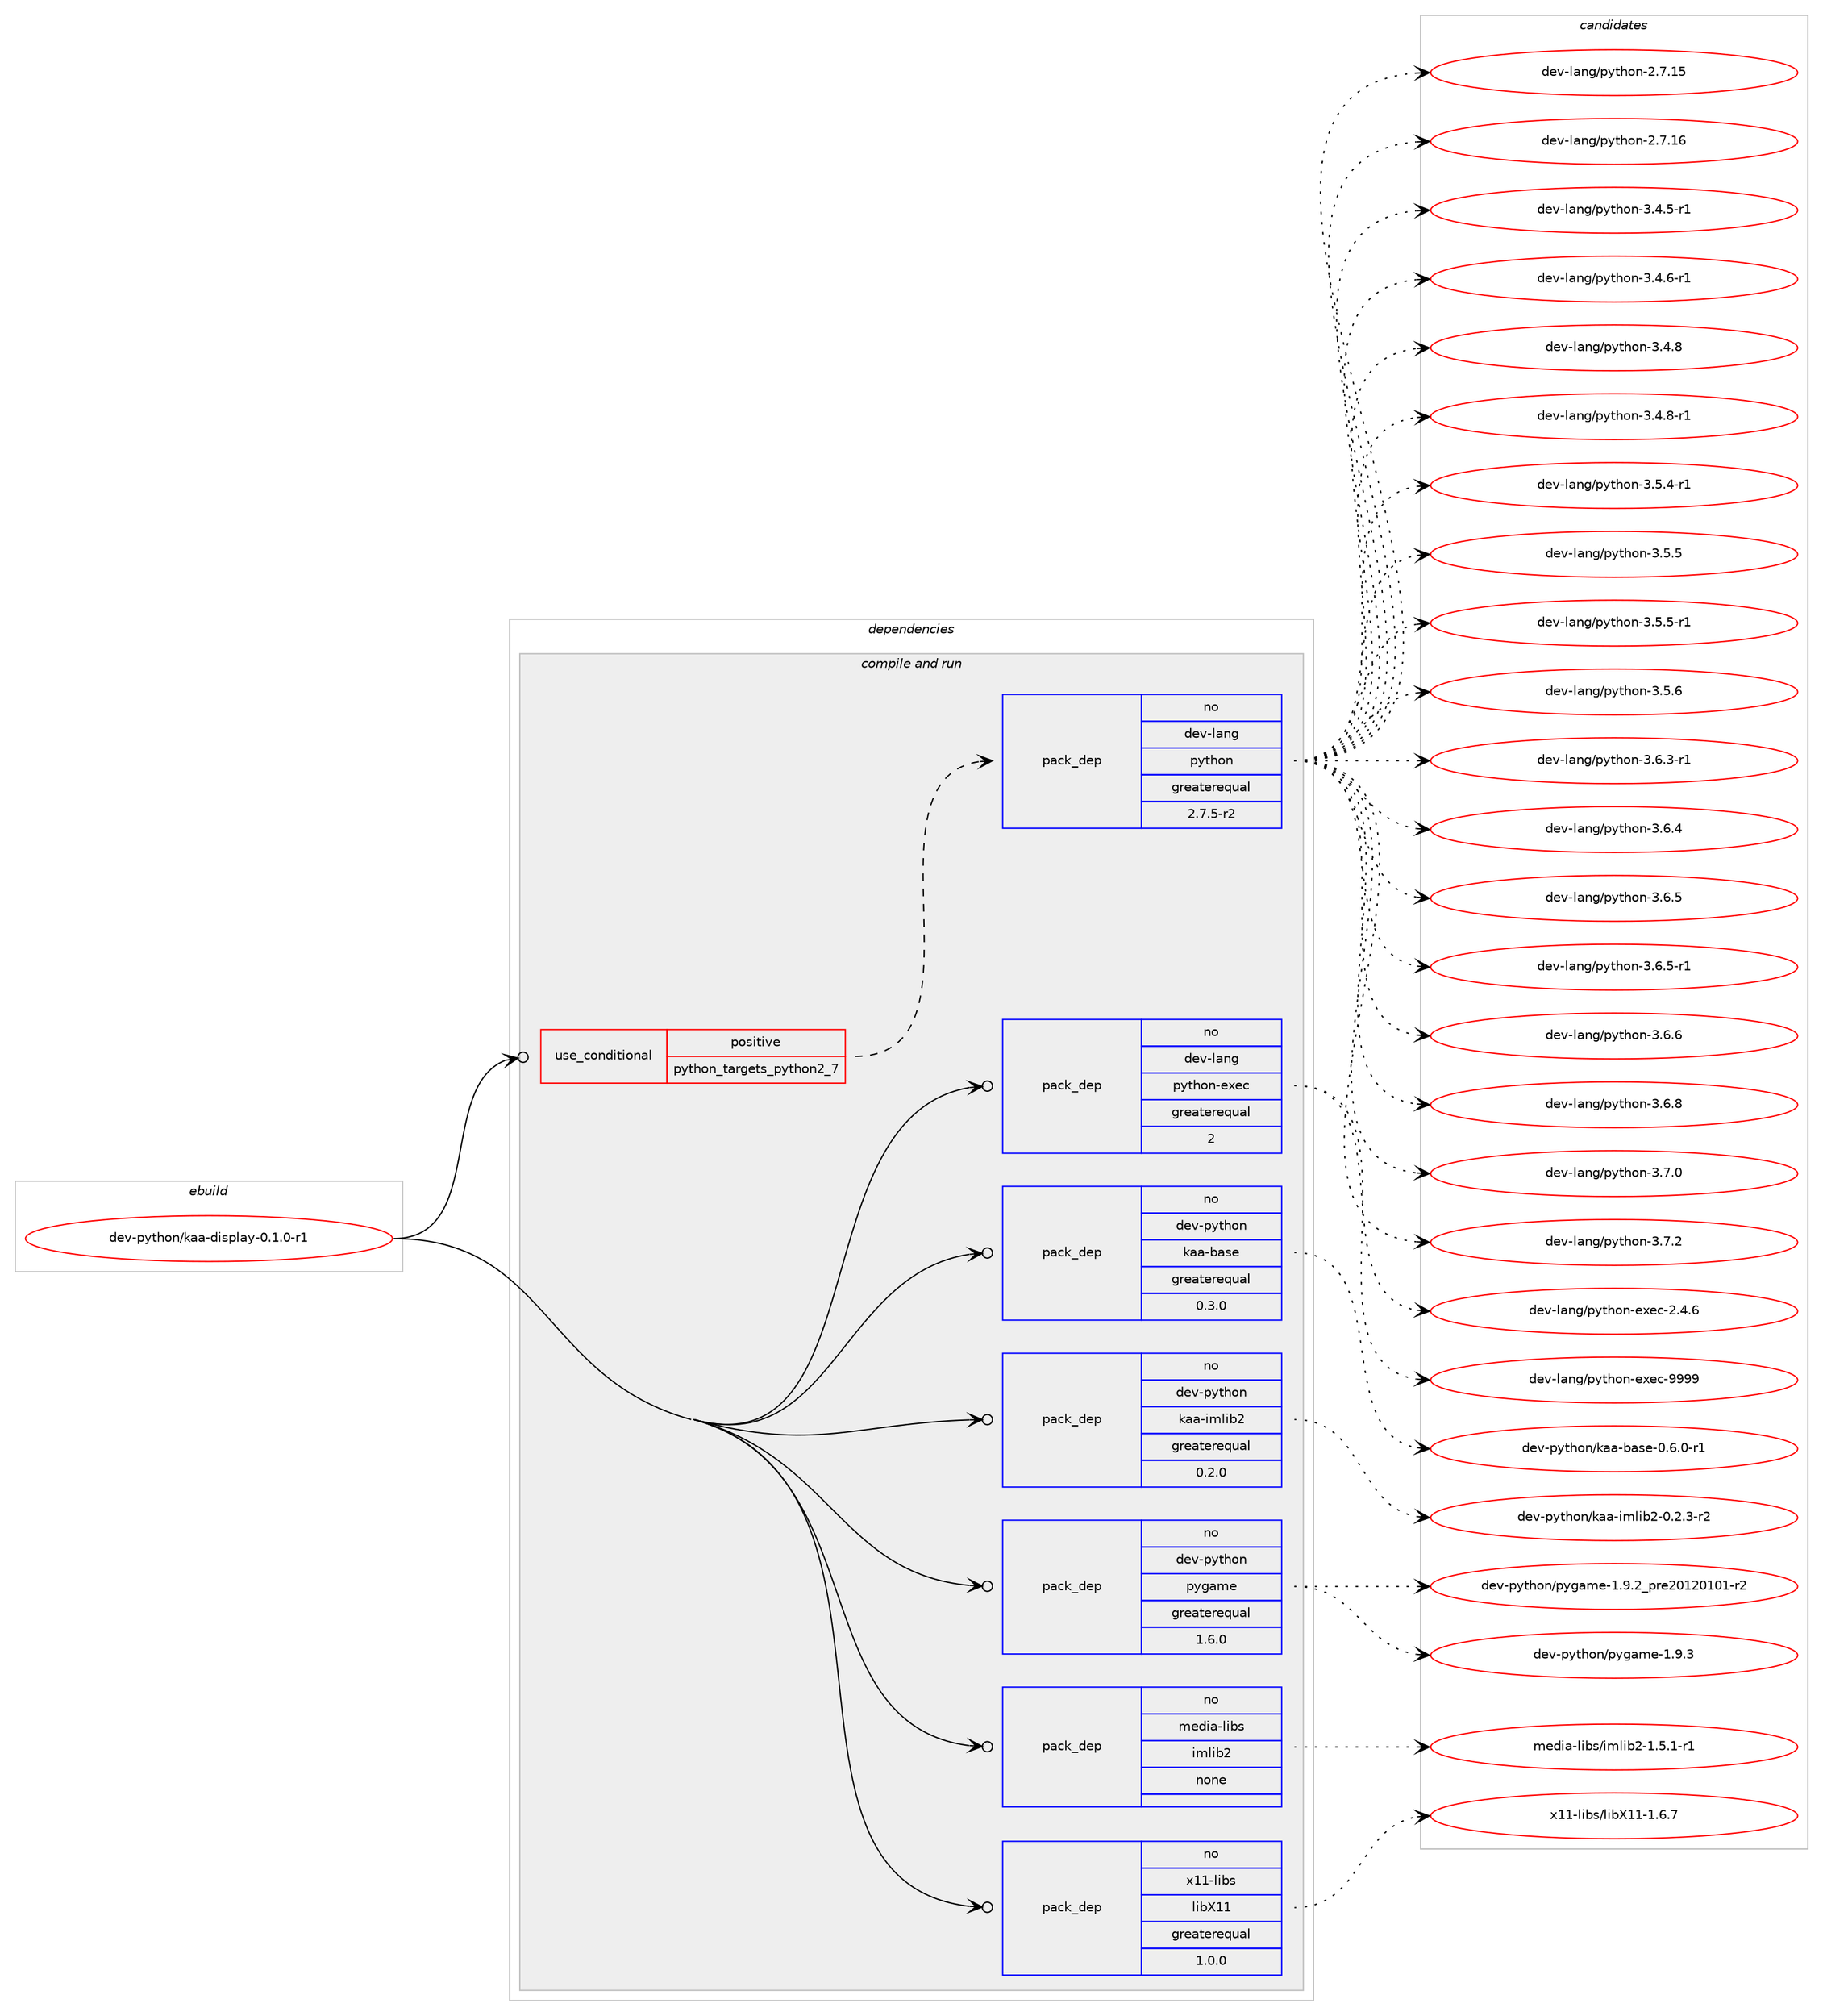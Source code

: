 digraph prolog {

# *************
# Graph options
# *************

newrank=true;
concentrate=true;
compound=true;
graph [rankdir=LR,fontname=Helvetica,fontsize=10,ranksep=1.5];#, ranksep=2.5, nodesep=0.2];
edge  [arrowhead=vee];
node  [fontname=Helvetica,fontsize=10];

# **********
# The ebuild
# **********

subgraph cluster_leftcol {
color=gray;
rank=same;
label=<<i>ebuild</i>>;
id [label="dev-python/kaa-display-0.1.0-r1", color=red, width=4, href="../dev-python/kaa-display-0.1.0-r1.svg"];
}

# ****************
# The dependencies
# ****************

subgraph cluster_midcol {
color=gray;
label=<<i>dependencies</i>>;
subgraph cluster_compile {
fillcolor="#eeeeee";
style=filled;
label=<<i>compile</i>>;
}
subgraph cluster_compileandrun {
fillcolor="#eeeeee";
style=filled;
label=<<i>compile and run</i>>;
subgraph cond376592 {
dependency1416183 [label=<<TABLE BORDER="0" CELLBORDER="1" CELLSPACING="0" CELLPADDING="4"><TR><TD ROWSPAN="3" CELLPADDING="10">use_conditional</TD></TR><TR><TD>positive</TD></TR><TR><TD>python_targets_python2_7</TD></TR></TABLE>>, shape=none, color=red];
subgraph pack1016319 {
dependency1416184 [label=<<TABLE BORDER="0" CELLBORDER="1" CELLSPACING="0" CELLPADDING="4" WIDTH="220"><TR><TD ROWSPAN="6" CELLPADDING="30">pack_dep</TD></TR><TR><TD WIDTH="110">no</TD></TR><TR><TD>dev-lang</TD></TR><TR><TD>python</TD></TR><TR><TD>greaterequal</TD></TR><TR><TD>2.7.5-r2</TD></TR></TABLE>>, shape=none, color=blue];
}
dependency1416183:e -> dependency1416184:w [weight=20,style="dashed",arrowhead="vee"];
}
id:e -> dependency1416183:w [weight=20,style="solid",arrowhead="odotvee"];
subgraph pack1016320 {
dependency1416185 [label=<<TABLE BORDER="0" CELLBORDER="1" CELLSPACING="0" CELLPADDING="4" WIDTH="220"><TR><TD ROWSPAN="6" CELLPADDING="30">pack_dep</TD></TR><TR><TD WIDTH="110">no</TD></TR><TR><TD>dev-lang</TD></TR><TR><TD>python-exec</TD></TR><TR><TD>greaterequal</TD></TR><TR><TD>2</TD></TR></TABLE>>, shape=none, color=blue];
}
id:e -> dependency1416185:w [weight=20,style="solid",arrowhead="odotvee"];
subgraph pack1016321 {
dependency1416186 [label=<<TABLE BORDER="0" CELLBORDER="1" CELLSPACING="0" CELLPADDING="4" WIDTH="220"><TR><TD ROWSPAN="6" CELLPADDING="30">pack_dep</TD></TR><TR><TD WIDTH="110">no</TD></TR><TR><TD>dev-python</TD></TR><TR><TD>kaa-base</TD></TR><TR><TD>greaterequal</TD></TR><TR><TD>0.3.0</TD></TR></TABLE>>, shape=none, color=blue];
}
id:e -> dependency1416186:w [weight=20,style="solid",arrowhead="odotvee"];
subgraph pack1016322 {
dependency1416187 [label=<<TABLE BORDER="0" CELLBORDER="1" CELLSPACING="0" CELLPADDING="4" WIDTH="220"><TR><TD ROWSPAN="6" CELLPADDING="30">pack_dep</TD></TR><TR><TD WIDTH="110">no</TD></TR><TR><TD>dev-python</TD></TR><TR><TD>kaa-imlib2</TD></TR><TR><TD>greaterequal</TD></TR><TR><TD>0.2.0</TD></TR></TABLE>>, shape=none, color=blue];
}
id:e -> dependency1416187:w [weight=20,style="solid",arrowhead="odotvee"];
subgraph pack1016323 {
dependency1416188 [label=<<TABLE BORDER="0" CELLBORDER="1" CELLSPACING="0" CELLPADDING="4" WIDTH="220"><TR><TD ROWSPAN="6" CELLPADDING="30">pack_dep</TD></TR><TR><TD WIDTH="110">no</TD></TR><TR><TD>dev-python</TD></TR><TR><TD>pygame</TD></TR><TR><TD>greaterequal</TD></TR><TR><TD>1.6.0</TD></TR></TABLE>>, shape=none, color=blue];
}
id:e -> dependency1416188:w [weight=20,style="solid",arrowhead="odotvee"];
subgraph pack1016324 {
dependency1416189 [label=<<TABLE BORDER="0" CELLBORDER="1" CELLSPACING="0" CELLPADDING="4" WIDTH="220"><TR><TD ROWSPAN="6" CELLPADDING="30">pack_dep</TD></TR><TR><TD WIDTH="110">no</TD></TR><TR><TD>media-libs</TD></TR><TR><TD>imlib2</TD></TR><TR><TD>none</TD></TR><TR><TD></TD></TR></TABLE>>, shape=none, color=blue];
}
id:e -> dependency1416189:w [weight=20,style="solid",arrowhead="odotvee"];
subgraph pack1016325 {
dependency1416190 [label=<<TABLE BORDER="0" CELLBORDER="1" CELLSPACING="0" CELLPADDING="4" WIDTH="220"><TR><TD ROWSPAN="6" CELLPADDING="30">pack_dep</TD></TR><TR><TD WIDTH="110">no</TD></TR><TR><TD>x11-libs</TD></TR><TR><TD>libX11</TD></TR><TR><TD>greaterequal</TD></TR><TR><TD>1.0.0</TD></TR></TABLE>>, shape=none, color=blue];
}
id:e -> dependency1416190:w [weight=20,style="solid",arrowhead="odotvee"];
}
subgraph cluster_run {
fillcolor="#eeeeee";
style=filled;
label=<<i>run</i>>;
}
}

# **************
# The candidates
# **************

subgraph cluster_choices {
rank=same;
color=gray;
label=<<i>candidates</i>>;

subgraph choice1016319 {
color=black;
nodesep=1;
choice10010111845108971101034711212111610411111045504655464953 [label="dev-lang/python-2.7.15", color=red, width=4,href="../dev-lang/python-2.7.15.svg"];
choice10010111845108971101034711212111610411111045504655464954 [label="dev-lang/python-2.7.16", color=red, width=4,href="../dev-lang/python-2.7.16.svg"];
choice1001011184510897110103471121211161041111104551465246534511449 [label="dev-lang/python-3.4.5-r1", color=red, width=4,href="../dev-lang/python-3.4.5-r1.svg"];
choice1001011184510897110103471121211161041111104551465246544511449 [label="dev-lang/python-3.4.6-r1", color=red, width=4,href="../dev-lang/python-3.4.6-r1.svg"];
choice100101118451089711010347112121116104111110455146524656 [label="dev-lang/python-3.4.8", color=red, width=4,href="../dev-lang/python-3.4.8.svg"];
choice1001011184510897110103471121211161041111104551465246564511449 [label="dev-lang/python-3.4.8-r1", color=red, width=4,href="../dev-lang/python-3.4.8-r1.svg"];
choice1001011184510897110103471121211161041111104551465346524511449 [label="dev-lang/python-3.5.4-r1", color=red, width=4,href="../dev-lang/python-3.5.4-r1.svg"];
choice100101118451089711010347112121116104111110455146534653 [label="dev-lang/python-3.5.5", color=red, width=4,href="../dev-lang/python-3.5.5.svg"];
choice1001011184510897110103471121211161041111104551465346534511449 [label="dev-lang/python-3.5.5-r1", color=red, width=4,href="../dev-lang/python-3.5.5-r1.svg"];
choice100101118451089711010347112121116104111110455146534654 [label="dev-lang/python-3.5.6", color=red, width=4,href="../dev-lang/python-3.5.6.svg"];
choice1001011184510897110103471121211161041111104551465446514511449 [label="dev-lang/python-3.6.3-r1", color=red, width=4,href="../dev-lang/python-3.6.3-r1.svg"];
choice100101118451089711010347112121116104111110455146544652 [label="dev-lang/python-3.6.4", color=red, width=4,href="../dev-lang/python-3.6.4.svg"];
choice100101118451089711010347112121116104111110455146544653 [label="dev-lang/python-3.6.5", color=red, width=4,href="../dev-lang/python-3.6.5.svg"];
choice1001011184510897110103471121211161041111104551465446534511449 [label="dev-lang/python-3.6.5-r1", color=red, width=4,href="../dev-lang/python-3.6.5-r1.svg"];
choice100101118451089711010347112121116104111110455146544654 [label="dev-lang/python-3.6.6", color=red, width=4,href="../dev-lang/python-3.6.6.svg"];
choice100101118451089711010347112121116104111110455146544656 [label="dev-lang/python-3.6.8", color=red, width=4,href="../dev-lang/python-3.6.8.svg"];
choice100101118451089711010347112121116104111110455146554648 [label="dev-lang/python-3.7.0", color=red, width=4,href="../dev-lang/python-3.7.0.svg"];
choice100101118451089711010347112121116104111110455146554650 [label="dev-lang/python-3.7.2", color=red, width=4,href="../dev-lang/python-3.7.2.svg"];
dependency1416184:e -> choice10010111845108971101034711212111610411111045504655464953:w [style=dotted,weight="100"];
dependency1416184:e -> choice10010111845108971101034711212111610411111045504655464954:w [style=dotted,weight="100"];
dependency1416184:e -> choice1001011184510897110103471121211161041111104551465246534511449:w [style=dotted,weight="100"];
dependency1416184:e -> choice1001011184510897110103471121211161041111104551465246544511449:w [style=dotted,weight="100"];
dependency1416184:e -> choice100101118451089711010347112121116104111110455146524656:w [style=dotted,weight="100"];
dependency1416184:e -> choice1001011184510897110103471121211161041111104551465246564511449:w [style=dotted,weight="100"];
dependency1416184:e -> choice1001011184510897110103471121211161041111104551465346524511449:w [style=dotted,weight="100"];
dependency1416184:e -> choice100101118451089711010347112121116104111110455146534653:w [style=dotted,weight="100"];
dependency1416184:e -> choice1001011184510897110103471121211161041111104551465346534511449:w [style=dotted,weight="100"];
dependency1416184:e -> choice100101118451089711010347112121116104111110455146534654:w [style=dotted,weight="100"];
dependency1416184:e -> choice1001011184510897110103471121211161041111104551465446514511449:w [style=dotted,weight="100"];
dependency1416184:e -> choice100101118451089711010347112121116104111110455146544652:w [style=dotted,weight="100"];
dependency1416184:e -> choice100101118451089711010347112121116104111110455146544653:w [style=dotted,weight="100"];
dependency1416184:e -> choice1001011184510897110103471121211161041111104551465446534511449:w [style=dotted,weight="100"];
dependency1416184:e -> choice100101118451089711010347112121116104111110455146544654:w [style=dotted,weight="100"];
dependency1416184:e -> choice100101118451089711010347112121116104111110455146544656:w [style=dotted,weight="100"];
dependency1416184:e -> choice100101118451089711010347112121116104111110455146554648:w [style=dotted,weight="100"];
dependency1416184:e -> choice100101118451089711010347112121116104111110455146554650:w [style=dotted,weight="100"];
}
subgraph choice1016320 {
color=black;
nodesep=1;
choice1001011184510897110103471121211161041111104510112010199455046524654 [label="dev-lang/python-exec-2.4.6", color=red, width=4,href="../dev-lang/python-exec-2.4.6.svg"];
choice10010111845108971101034711212111610411111045101120101994557575757 [label="dev-lang/python-exec-9999", color=red, width=4,href="../dev-lang/python-exec-9999.svg"];
dependency1416185:e -> choice1001011184510897110103471121211161041111104510112010199455046524654:w [style=dotted,weight="100"];
dependency1416185:e -> choice10010111845108971101034711212111610411111045101120101994557575757:w [style=dotted,weight="100"];
}
subgraph choice1016321 {
color=black;
nodesep=1;
choice100101118451121211161041111104710797974598971151014548465446484511449 [label="dev-python/kaa-base-0.6.0-r1", color=red, width=4,href="../dev-python/kaa-base-0.6.0-r1.svg"];
dependency1416186:e -> choice100101118451121211161041111104710797974598971151014548465446484511449:w [style=dotted,weight="100"];
}
subgraph choice1016322 {
color=black;
nodesep=1;
choice100101118451121211161041111104710797974510510910810598504548465046514511450 [label="dev-python/kaa-imlib2-0.2.3-r2", color=red, width=4,href="../dev-python/kaa-imlib2-0.2.3-r2.svg"];
dependency1416187:e -> choice100101118451121211161041111104710797974510510910810598504548465046514511450:w [style=dotted,weight="100"];
}
subgraph choice1016323 {
color=black;
nodesep=1;
choice1001011184511212111610411111047112121103971091014549465746509511211410150484950484948494511450 [label="dev-python/pygame-1.9.2_pre20120101-r2", color=red, width=4,href="../dev-python/pygame-1.9.2_pre20120101-r2.svg"];
choice100101118451121211161041111104711212110397109101454946574651 [label="dev-python/pygame-1.9.3", color=red, width=4,href="../dev-python/pygame-1.9.3.svg"];
dependency1416188:e -> choice1001011184511212111610411111047112121103971091014549465746509511211410150484950484948494511450:w [style=dotted,weight="100"];
dependency1416188:e -> choice100101118451121211161041111104711212110397109101454946574651:w [style=dotted,weight="100"];
}
subgraph choice1016324 {
color=black;
nodesep=1;
choice1091011001059745108105981154710510910810598504549465346494511449 [label="media-libs/imlib2-1.5.1-r1", color=red, width=4,href="../media-libs/imlib2-1.5.1-r1.svg"];
dependency1416189:e -> choice1091011001059745108105981154710510910810598504549465346494511449:w [style=dotted,weight="100"];
}
subgraph choice1016325 {
color=black;
nodesep=1;
choice120494945108105981154710810598884949454946544655 [label="x11-libs/libX11-1.6.7", color=red, width=4,href="../x11-libs/libX11-1.6.7.svg"];
dependency1416190:e -> choice120494945108105981154710810598884949454946544655:w [style=dotted,weight="100"];
}
}

}
